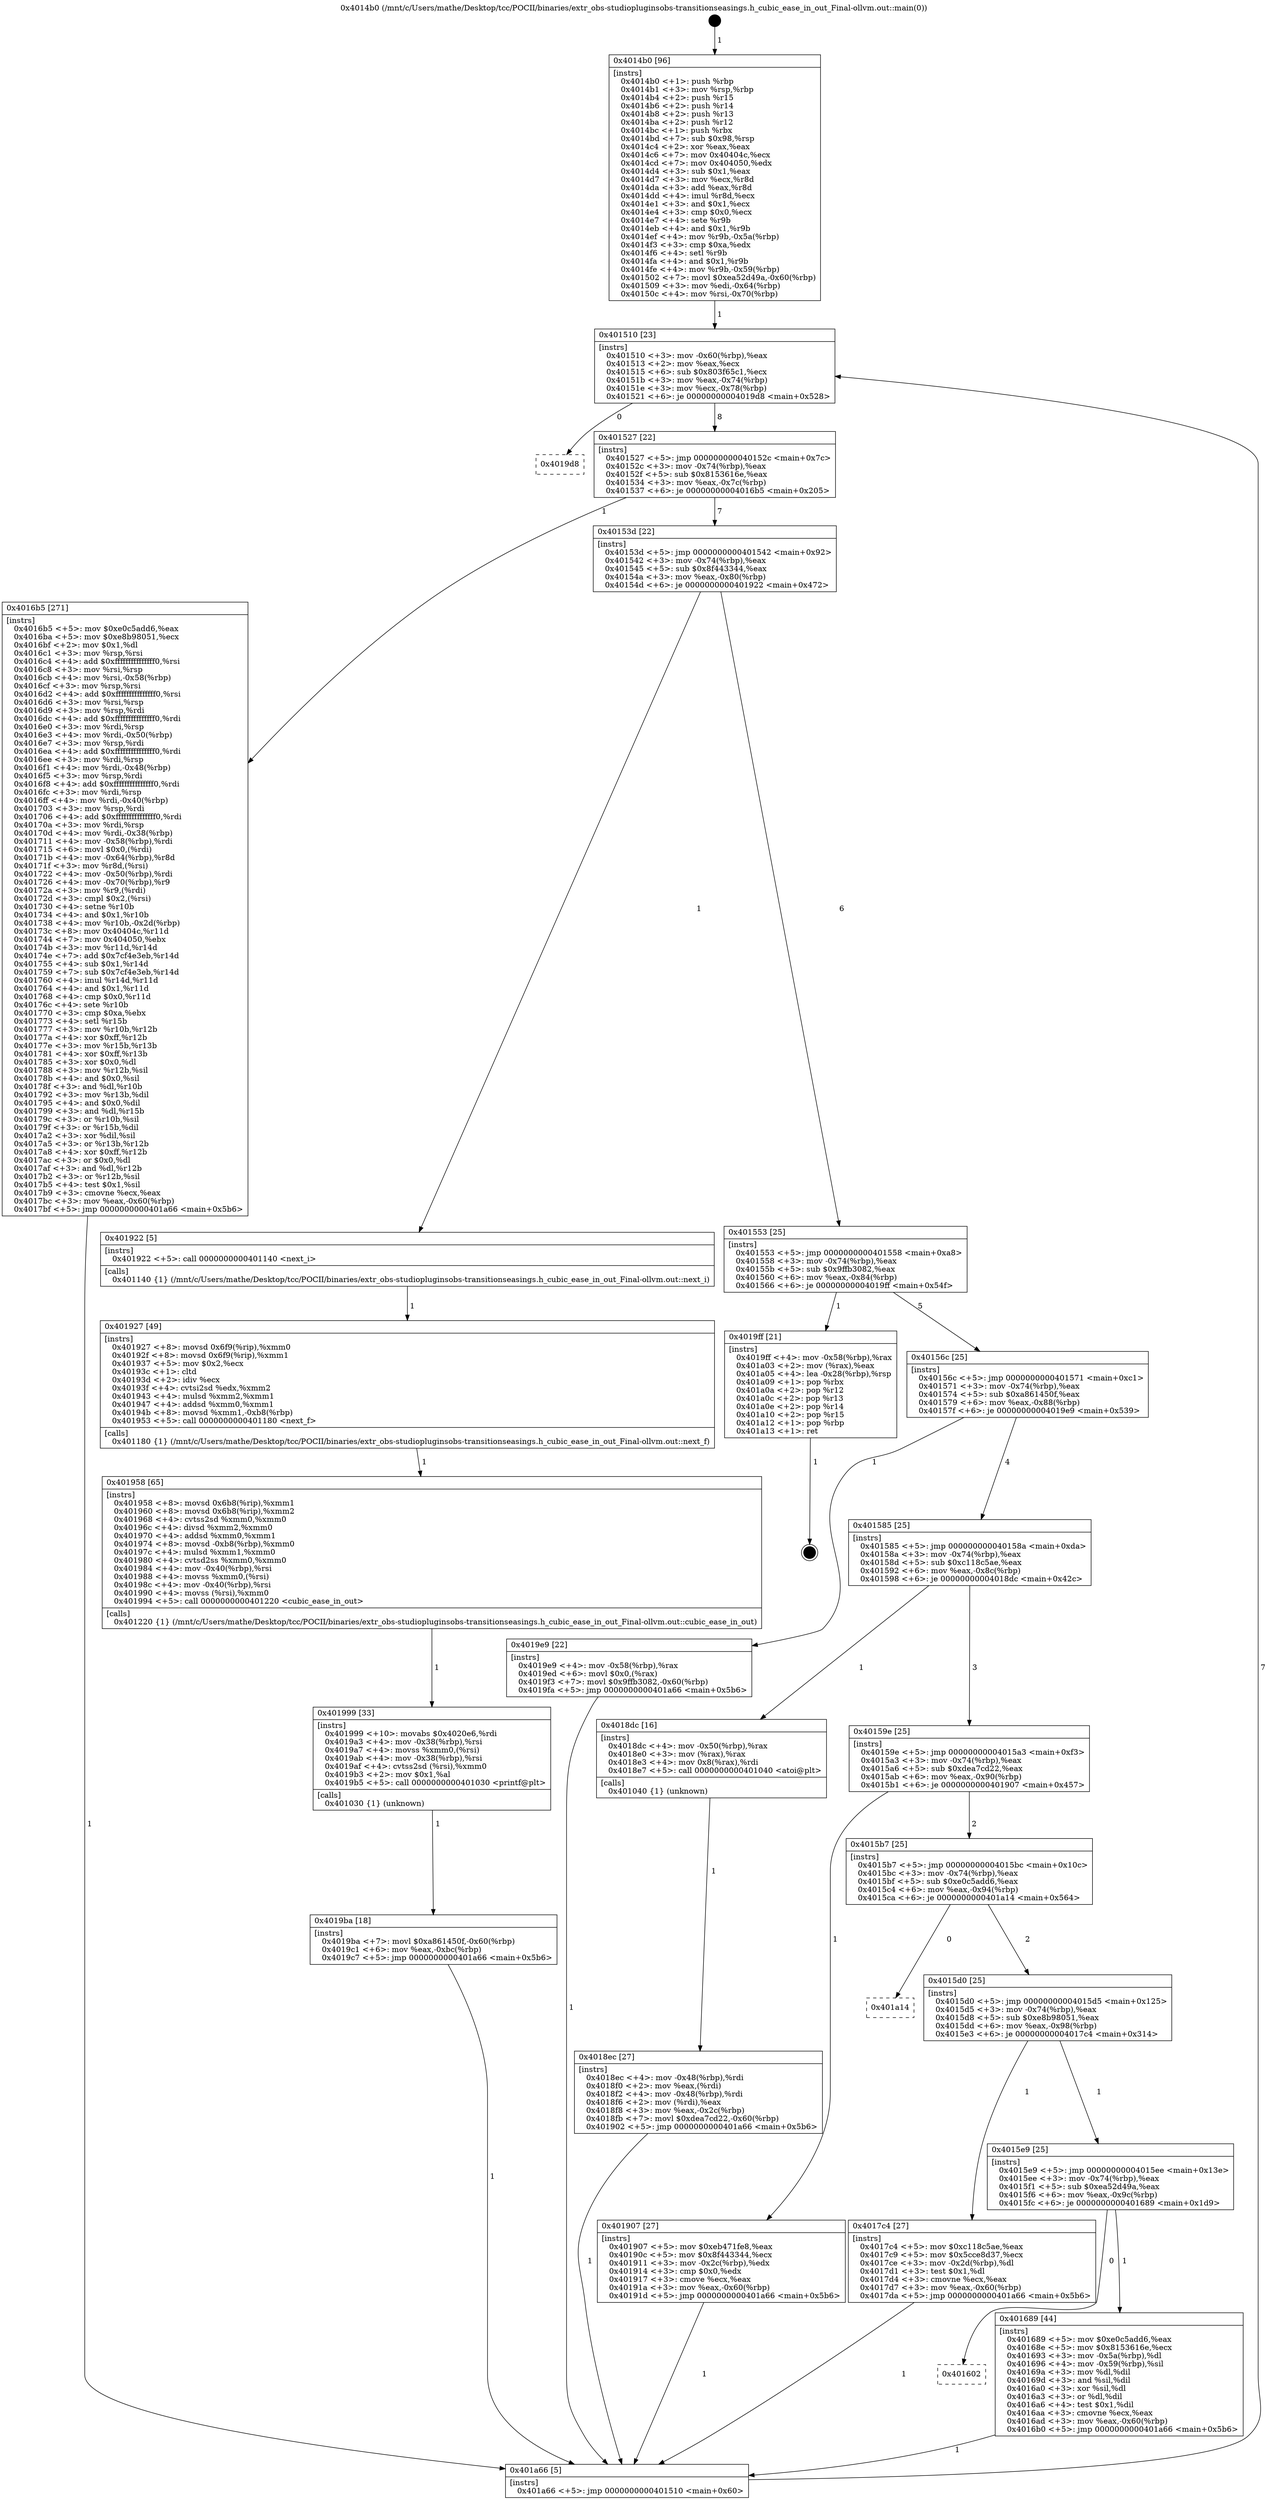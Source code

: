 digraph "0x4014b0" {
  label = "0x4014b0 (/mnt/c/Users/mathe/Desktop/tcc/POCII/binaries/extr_obs-studiopluginsobs-transitionseasings.h_cubic_ease_in_out_Final-ollvm.out::main(0))"
  labelloc = "t"
  node[shape=record]

  Entry [label="",width=0.3,height=0.3,shape=circle,fillcolor=black,style=filled]
  "0x401510" [label="{
     0x401510 [23]\l
     | [instrs]\l
     &nbsp;&nbsp;0x401510 \<+3\>: mov -0x60(%rbp),%eax\l
     &nbsp;&nbsp;0x401513 \<+2\>: mov %eax,%ecx\l
     &nbsp;&nbsp;0x401515 \<+6\>: sub $0x803f65c1,%ecx\l
     &nbsp;&nbsp;0x40151b \<+3\>: mov %eax,-0x74(%rbp)\l
     &nbsp;&nbsp;0x40151e \<+3\>: mov %ecx,-0x78(%rbp)\l
     &nbsp;&nbsp;0x401521 \<+6\>: je 00000000004019d8 \<main+0x528\>\l
  }"]
  "0x4019d8" [label="{
     0x4019d8\l
  }", style=dashed]
  "0x401527" [label="{
     0x401527 [22]\l
     | [instrs]\l
     &nbsp;&nbsp;0x401527 \<+5\>: jmp 000000000040152c \<main+0x7c\>\l
     &nbsp;&nbsp;0x40152c \<+3\>: mov -0x74(%rbp),%eax\l
     &nbsp;&nbsp;0x40152f \<+5\>: sub $0x8153616e,%eax\l
     &nbsp;&nbsp;0x401534 \<+3\>: mov %eax,-0x7c(%rbp)\l
     &nbsp;&nbsp;0x401537 \<+6\>: je 00000000004016b5 \<main+0x205\>\l
  }"]
  Exit [label="",width=0.3,height=0.3,shape=circle,fillcolor=black,style=filled,peripheries=2]
  "0x4016b5" [label="{
     0x4016b5 [271]\l
     | [instrs]\l
     &nbsp;&nbsp;0x4016b5 \<+5\>: mov $0xe0c5add6,%eax\l
     &nbsp;&nbsp;0x4016ba \<+5\>: mov $0xe8b98051,%ecx\l
     &nbsp;&nbsp;0x4016bf \<+2\>: mov $0x1,%dl\l
     &nbsp;&nbsp;0x4016c1 \<+3\>: mov %rsp,%rsi\l
     &nbsp;&nbsp;0x4016c4 \<+4\>: add $0xfffffffffffffff0,%rsi\l
     &nbsp;&nbsp;0x4016c8 \<+3\>: mov %rsi,%rsp\l
     &nbsp;&nbsp;0x4016cb \<+4\>: mov %rsi,-0x58(%rbp)\l
     &nbsp;&nbsp;0x4016cf \<+3\>: mov %rsp,%rsi\l
     &nbsp;&nbsp;0x4016d2 \<+4\>: add $0xfffffffffffffff0,%rsi\l
     &nbsp;&nbsp;0x4016d6 \<+3\>: mov %rsi,%rsp\l
     &nbsp;&nbsp;0x4016d9 \<+3\>: mov %rsp,%rdi\l
     &nbsp;&nbsp;0x4016dc \<+4\>: add $0xfffffffffffffff0,%rdi\l
     &nbsp;&nbsp;0x4016e0 \<+3\>: mov %rdi,%rsp\l
     &nbsp;&nbsp;0x4016e3 \<+4\>: mov %rdi,-0x50(%rbp)\l
     &nbsp;&nbsp;0x4016e7 \<+3\>: mov %rsp,%rdi\l
     &nbsp;&nbsp;0x4016ea \<+4\>: add $0xfffffffffffffff0,%rdi\l
     &nbsp;&nbsp;0x4016ee \<+3\>: mov %rdi,%rsp\l
     &nbsp;&nbsp;0x4016f1 \<+4\>: mov %rdi,-0x48(%rbp)\l
     &nbsp;&nbsp;0x4016f5 \<+3\>: mov %rsp,%rdi\l
     &nbsp;&nbsp;0x4016f8 \<+4\>: add $0xfffffffffffffff0,%rdi\l
     &nbsp;&nbsp;0x4016fc \<+3\>: mov %rdi,%rsp\l
     &nbsp;&nbsp;0x4016ff \<+4\>: mov %rdi,-0x40(%rbp)\l
     &nbsp;&nbsp;0x401703 \<+3\>: mov %rsp,%rdi\l
     &nbsp;&nbsp;0x401706 \<+4\>: add $0xfffffffffffffff0,%rdi\l
     &nbsp;&nbsp;0x40170a \<+3\>: mov %rdi,%rsp\l
     &nbsp;&nbsp;0x40170d \<+4\>: mov %rdi,-0x38(%rbp)\l
     &nbsp;&nbsp;0x401711 \<+4\>: mov -0x58(%rbp),%rdi\l
     &nbsp;&nbsp;0x401715 \<+6\>: movl $0x0,(%rdi)\l
     &nbsp;&nbsp;0x40171b \<+4\>: mov -0x64(%rbp),%r8d\l
     &nbsp;&nbsp;0x40171f \<+3\>: mov %r8d,(%rsi)\l
     &nbsp;&nbsp;0x401722 \<+4\>: mov -0x50(%rbp),%rdi\l
     &nbsp;&nbsp;0x401726 \<+4\>: mov -0x70(%rbp),%r9\l
     &nbsp;&nbsp;0x40172a \<+3\>: mov %r9,(%rdi)\l
     &nbsp;&nbsp;0x40172d \<+3\>: cmpl $0x2,(%rsi)\l
     &nbsp;&nbsp;0x401730 \<+4\>: setne %r10b\l
     &nbsp;&nbsp;0x401734 \<+4\>: and $0x1,%r10b\l
     &nbsp;&nbsp;0x401738 \<+4\>: mov %r10b,-0x2d(%rbp)\l
     &nbsp;&nbsp;0x40173c \<+8\>: mov 0x40404c,%r11d\l
     &nbsp;&nbsp;0x401744 \<+7\>: mov 0x404050,%ebx\l
     &nbsp;&nbsp;0x40174b \<+3\>: mov %r11d,%r14d\l
     &nbsp;&nbsp;0x40174e \<+7\>: add $0x7cf4e3eb,%r14d\l
     &nbsp;&nbsp;0x401755 \<+4\>: sub $0x1,%r14d\l
     &nbsp;&nbsp;0x401759 \<+7\>: sub $0x7cf4e3eb,%r14d\l
     &nbsp;&nbsp;0x401760 \<+4\>: imul %r14d,%r11d\l
     &nbsp;&nbsp;0x401764 \<+4\>: and $0x1,%r11d\l
     &nbsp;&nbsp;0x401768 \<+4\>: cmp $0x0,%r11d\l
     &nbsp;&nbsp;0x40176c \<+4\>: sete %r10b\l
     &nbsp;&nbsp;0x401770 \<+3\>: cmp $0xa,%ebx\l
     &nbsp;&nbsp;0x401773 \<+4\>: setl %r15b\l
     &nbsp;&nbsp;0x401777 \<+3\>: mov %r10b,%r12b\l
     &nbsp;&nbsp;0x40177a \<+4\>: xor $0xff,%r12b\l
     &nbsp;&nbsp;0x40177e \<+3\>: mov %r15b,%r13b\l
     &nbsp;&nbsp;0x401781 \<+4\>: xor $0xff,%r13b\l
     &nbsp;&nbsp;0x401785 \<+3\>: xor $0x0,%dl\l
     &nbsp;&nbsp;0x401788 \<+3\>: mov %r12b,%sil\l
     &nbsp;&nbsp;0x40178b \<+4\>: and $0x0,%sil\l
     &nbsp;&nbsp;0x40178f \<+3\>: and %dl,%r10b\l
     &nbsp;&nbsp;0x401792 \<+3\>: mov %r13b,%dil\l
     &nbsp;&nbsp;0x401795 \<+4\>: and $0x0,%dil\l
     &nbsp;&nbsp;0x401799 \<+3\>: and %dl,%r15b\l
     &nbsp;&nbsp;0x40179c \<+3\>: or %r10b,%sil\l
     &nbsp;&nbsp;0x40179f \<+3\>: or %r15b,%dil\l
     &nbsp;&nbsp;0x4017a2 \<+3\>: xor %dil,%sil\l
     &nbsp;&nbsp;0x4017a5 \<+3\>: or %r13b,%r12b\l
     &nbsp;&nbsp;0x4017a8 \<+4\>: xor $0xff,%r12b\l
     &nbsp;&nbsp;0x4017ac \<+3\>: or $0x0,%dl\l
     &nbsp;&nbsp;0x4017af \<+3\>: and %dl,%r12b\l
     &nbsp;&nbsp;0x4017b2 \<+3\>: or %r12b,%sil\l
     &nbsp;&nbsp;0x4017b5 \<+4\>: test $0x1,%sil\l
     &nbsp;&nbsp;0x4017b9 \<+3\>: cmovne %ecx,%eax\l
     &nbsp;&nbsp;0x4017bc \<+3\>: mov %eax,-0x60(%rbp)\l
     &nbsp;&nbsp;0x4017bf \<+5\>: jmp 0000000000401a66 \<main+0x5b6\>\l
  }"]
  "0x40153d" [label="{
     0x40153d [22]\l
     | [instrs]\l
     &nbsp;&nbsp;0x40153d \<+5\>: jmp 0000000000401542 \<main+0x92\>\l
     &nbsp;&nbsp;0x401542 \<+3\>: mov -0x74(%rbp),%eax\l
     &nbsp;&nbsp;0x401545 \<+5\>: sub $0x8f443344,%eax\l
     &nbsp;&nbsp;0x40154a \<+3\>: mov %eax,-0x80(%rbp)\l
     &nbsp;&nbsp;0x40154d \<+6\>: je 0000000000401922 \<main+0x472\>\l
  }"]
  "0x4019ba" [label="{
     0x4019ba [18]\l
     | [instrs]\l
     &nbsp;&nbsp;0x4019ba \<+7\>: movl $0xa861450f,-0x60(%rbp)\l
     &nbsp;&nbsp;0x4019c1 \<+6\>: mov %eax,-0xbc(%rbp)\l
     &nbsp;&nbsp;0x4019c7 \<+5\>: jmp 0000000000401a66 \<main+0x5b6\>\l
  }"]
  "0x401922" [label="{
     0x401922 [5]\l
     | [instrs]\l
     &nbsp;&nbsp;0x401922 \<+5\>: call 0000000000401140 \<next_i\>\l
     | [calls]\l
     &nbsp;&nbsp;0x401140 \{1\} (/mnt/c/Users/mathe/Desktop/tcc/POCII/binaries/extr_obs-studiopluginsobs-transitionseasings.h_cubic_ease_in_out_Final-ollvm.out::next_i)\l
  }"]
  "0x401553" [label="{
     0x401553 [25]\l
     | [instrs]\l
     &nbsp;&nbsp;0x401553 \<+5\>: jmp 0000000000401558 \<main+0xa8\>\l
     &nbsp;&nbsp;0x401558 \<+3\>: mov -0x74(%rbp),%eax\l
     &nbsp;&nbsp;0x40155b \<+5\>: sub $0x9ffb3082,%eax\l
     &nbsp;&nbsp;0x401560 \<+6\>: mov %eax,-0x84(%rbp)\l
     &nbsp;&nbsp;0x401566 \<+6\>: je 00000000004019ff \<main+0x54f\>\l
  }"]
  "0x401999" [label="{
     0x401999 [33]\l
     | [instrs]\l
     &nbsp;&nbsp;0x401999 \<+10\>: movabs $0x4020e6,%rdi\l
     &nbsp;&nbsp;0x4019a3 \<+4\>: mov -0x38(%rbp),%rsi\l
     &nbsp;&nbsp;0x4019a7 \<+4\>: movss %xmm0,(%rsi)\l
     &nbsp;&nbsp;0x4019ab \<+4\>: mov -0x38(%rbp),%rsi\l
     &nbsp;&nbsp;0x4019af \<+4\>: cvtss2sd (%rsi),%xmm0\l
     &nbsp;&nbsp;0x4019b3 \<+2\>: mov $0x1,%al\l
     &nbsp;&nbsp;0x4019b5 \<+5\>: call 0000000000401030 \<printf@plt\>\l
     | [calls]\l
     &nbsp;&nbsp;0x401030 \{1\} (unknown)\l
  }"]
  "0x4019ff" [label="{
     0x4019ff [21]\l
     | [instrs]\l
     &nbsp;&nbsp;0x4019ff \<+4\>: mov -0x58(%rbp),%rax\l
     &nbsp;&nbsp;0x401a03 \<+2\>: mov (%rax),%eax\l
     &nbsp;&nbsp;0x401a05 \<+4\>: lea -0x28(%rbp),%rsp\l
     &nbsp;&nbsp;0x401a09 \<+1\>: pop %rbx\l
     &nbsp;&nbsp;0x401a0a \<+2\>: pop %r12\l
     &nbsp;&nbsp;0x401a0c \<+2\>: pop %r13\l
     &nbsp;&nbsp;0x401a0e \<+2\>: pop %r14\l
     &nbsp;&nbsp;0x401a10 \<+2\>: pop %r15\l
     &nbsp;&nbsp;0x401a12 \<+1\>: pop %rbp\l
     &nbsp;&nbsp;0x401a13 \<+1\>: ret\l
  }"]
  "0x40156c" [label="{
     0x40156c [25]\l
     | [instrs]\l
     &nbsp;&nbsp;0x40156c \<+5\>: jmp 0000000000401571 \<main+0xc1\>\l
     &nbsp;&nbsp;0x401571 \<+3\>: mov -0x74(%rbp),%eax\l
     &nbsp;&nbsp;0x401574 \<+5\>: sub $0xa861450f,%eax\l
     &nbsp;&nbsp;0x401579 \<+6\>: mov %eax,-0x88(%rbp)\l
     &nbsp;&nbsp;0x40157f \<+6\>: je 00000000004019e9 \<main+0x539\>\l
  }"]
  "0x401958" [label="{
     0x401958 [65]\l
     | [instrs]\l
     &nbsp;&nbsp;0x401958 \<+8\>: movsd 0x6b8(%rip),%xmm1\l
     &nbsp;&nbsp;0x401960 \<+8\>: movsd 0x6b8(%rip),%xmm2\l
     &nbsp;&nbsp;0x401968 \<+4\>: cvtss2sd %xmm0,%xmm0\l
     &nbsp;&nbsp;0x40196c \<+4\>: divsd %xmm2,%xmm0\l
     &nbsp;&nbsp;0x401970 \<+4\>: addsd %xmm0,%xmm1\l
     &nbsp;&nbsp;0x401974 \<+8\>: movsd -0xb8(%rbp),%xmm0\l
     &nbsp;&nbsp;0x40197c \<+4\>: mulsd %xmm1,%xmm0\l
     &nbsp;&nbsp;0x401980 \<+4\>: cvtsd2ss %xmm0,%xmm0\l
     &nbsp;&nbsp;0x401984 \<+4\>: mov -0x40(%rbp),%rsi\l
     &nbsp;&nbsp;0x401988 \<+4\>: movss %xmm0,(%rsi)\l
     &nbsp;&nbsp;0x40198c \<+4\>: mov -0x40(%rbp),%rsi\l
     &nbsp;&nbsp;0x401990 \<+4\>: movss (%rsi),%xmm0\l
     &nbsp;&nbsp;0x401994 \<+5\>: call 0000000000401220 \<cubic_ease_in_out\>\l
     | [calls]\l
     &nbsp;&nbsp;0x401220 \{1\} (/mnt/c/Users/mathe/Desktop/tcc/POCII/binaries/extr_obs-studiopluginsobs-transitionseasings.h_cubic_ease_in_out_Final-ollvm.out::cubic_ease_in_out)\l
  }"]
  "0x4019e9" [label="{
     0x4019e9 [22]\l
     | [instrs]\l
     &nbsp;&nbsp;0x4019e9 \<+4\>: mov -0x58(%rbp),%rax\l
     &nbsp;&nbsp;0x4019ed \<+6\>: movl $0x0,(%rax)\l
     &nbsp;&nbsp;0x4019f3 \<+7\>: movl $0x9ffb3082,-0x60(%rbp)\l
     &nbsp;&nbsp;0x4019fa \<+5\>: jmp 0000000000401a66 \<main+0x5b6\>\l
  }"]
  "0x401585" [label="{
     0x401585 [25]\l
     | [instrs]\l
     &nbsp;&nbsp;0x401585 \<+5\>: jmp 000000000040158a \<main+0xda\>\l
     &nbsp;&nbsp;0x40158a \<+3\>: mov -0x74(%rbp),%eax\l
     &nbsp;&nbsp;0x40158d \<+5\>: sub $0xc118c5ae,%eax\l
     &nbsp;&nbsp;0x401592 \<+6\>: mov %eax,-0x8c(%rbp)\l
     &nbsp;&nbsp;0x401598 \<+6\>: je 00000000004018dc \<main+0x42c\>\l
  }"]
  "0x401927" [label="{
     0x401927 [49]\l
     | [instrs]\l
     &nbsp;&nbsp;0x401927 \<+8\>: movsd 0x6f9(%rip),%xmm0\l
     &nbsp;&nbsp;0x40192f \<+8\>: movsd 0x6f9(%rip),%xmm1\l
     &nbsp;&nbsp;0x401937 \<+5\>: mov $0x2,%ecx\l
     &nbsp;&nbsp;0x40193c \<+1\>: cltd\l
     &nbsp;&nbsp;0x40193d \<+2\>: idiv %ecx\l
     &nbsp;&nbsp;0x40193f \<+4\>: cvtsi2sd %edx,%xmm2\l
     &nbsp;&nbsp;0x401943 \<+4\>: mulsd %xmm2,%xmm1\l
     &nbsp;&nbsp;0x401947 \<+4\>: addsd %xmm0,%xmm1\l
     &nbsp;&nbsp;0x40194b \<+8\>: movsd %xmm1,-0xb8(%rbp)\l
     &nbsp;&nbsp;0x401953 \<+5\>: call 0000000000401180 \<next_f\>\l
     | [calls]\l
     &nbsp;&nbsp;0x401180 \{1\} (/mnt/c/Users/mathe/Desktop/tcc/POCII/binaries/extr_obs-studiopluginsobs-transitionseasings.h_cubic_ease_in_out_Final-ollvm.out::next_f)\l
  }"]
  "0x4018dc" [label="{
     0x4018dc [16]\l
     | [instrs]\l
     &nbsp;&nbsp;0x4018dc \<+4\>: mov -0x50(%rbp),%rax\l
     &nbsp;&nbsp;0x4018e0 \<+3\>: mov (%rax),%rax\l
     &nbsp;&nbsp;0x4018e3 \<+4\>: mov 0x8(%rax),%rdi\l
     &nbsp;&nbsp;0x4018e7 \<+5\>: call 0000000000401040 \<atoi@plt\>\l
     | [calls]\l
     &nbsp;&nbsp;0x401040 \{1\} (unknown)\l
  }"]
  "0x40159e" [label="{
     0x40159e [25]\l
     | [instrs]\l
     &nbsp;&nbsp;0x40159e \<+5\>: jmp 00000000004015a3 \<main+0xf3\>\l
     &nbsp;&nbsp;0x4015a3 \<+3\>: mov -0x74(%rbp),%eax\l
     &nbsp;&nbsp;0x4015a6 \<+5\>: sub $0xdea7cd22,%eax\l
     &nbsp;&nbsp;0x4015ab \<+6\>: mov %eax,-0x90(%rbp)\l
     &nbsp;&nbsp;0x4015b1 \<+6\>: je 0000000000401907 \<main+0x457\>\l
  }"]
  "0x4018ec" [label="{
     0x4018ec [27]\l
     | [instrs]\l
     &nbsp;&nbsp;0x4018ec \<+4\>: mov -0x48(%rbp),%rdi\l
     &nbsp;&nbsp;0x4018f0 \<+2\>: mov %eax,(%rdi)\l
     &nbsp;&nbsp;0x4018f2 \<+4\>: mov -0x48(%rbp),%rdi\l
     &nbsp;&nbsp;0x4018f6 \<+2\>: mov (%rdi),%eax\l
     &nbsp;&nbsp;0x4018f8 \<+3\>: mov %eax,-0x2c(%rbp)\l
     &nbsp;&nbsp;0x4018fb \<+7\>: movl $0xdea7cd22,-0x60(%rbp)\l
     &nbsp;&nbsp;0x401902 \<+5\>: jmp 0000000000401a66 \<main+0x5b6\>\l
  }"]
  "0x401907" [label="{
     0x401907 [27]\l
     | [instrs]\l
     &nbsp;&nbsp;0x401907 \<+5\>: mov $0xeb471fe8,%eax\l
     &nbsp;&nbsp;0x40190c \<+5\>: mov $0x8f443344,%ecx\l
     &nbsp;&nbsp;0x401911 \<+3\>: mov -0x2c(%rbp),%edx\l
     &nbsp;&nbsp;0x401914 \<+3\>: cmp $0x0,%edx\l
     &nbsp;&nbsp;0x401917 \<+3\>: cmove %ecx,%eax\l
     &nbsp;&nbsp;0x40191a \<+3\>: mov %eax,-0x60(%rbp)\l
     &nbsp;&nbsp;0x40191d \<+5\>: jmp 0000000000401a66 \<main+0x5b6\>\l
  }"]
  "0x4015b7" [label="{
     0x4015b7 [25]\l
     | [instrs]\l
     &nbsp;&nbsp;0x4015b7 \<+5\>: jmp 00000000004015bc \<main+0x10c\>\l
     &nbsp;&nbsp;0x4015bc \<+3\>: mov -0x74(%rbp),%eax\l
     &nbsp;&nbsp;0x4015bf \<+5\>: sub $0xe0c5add6,%eax\l
     &nbsp;&nbsp;0x4015c4 \<+6\>: mov %eax,-0x94(%rbp)\l
     &nbsp;&nbsp;0x4015ca \<+6\>: je 0000000000401a14 \<main+0x564\>\l
  }"]
  "0x4014b0" [label="{
     0x4014b0 [96]\l
     | [instrs]\l
     &nbsp;&nbsp;0x4014b0 \<+1\>: push %rbp\l
     &nbsp;&nbsp;0x4014b1 \<+3\>: mov %rsp,%rbp\l
     &nbsp;&nbsp;0x4014b4 \<+2\>: push %r15\l
     &nbsp;&nbsp;0x4014b6 \<+2\>: push %r14\l
     &nbsp;&nbsp;0x4014b8 \<+2\>: push %r13\l
     &nbsp;&nbsp;0x4014ba \<+2\>: push %r12\l
     &nbsp;&nbsp;0x4014bc \<+1\>: push %rbx\l
     &nbsp;&nbsp;0x4014bd \<+7\>: sub $0x98,%rsp\l
     &nbsp;&nbsp;0x4014c4 \<+2\>: xor %eax,%eax\l
     &nbsp;&nbsp;0x4014c6 \<+7\>: mov 0x40404c,%ecx\l
     &nbsp;&nbsp;0x4014cd \<+7\>: mov 0x404050,%edx\l
     &nbsp;&nbsp;0x4014d4 \<+3\>: sub $0x1,%eax\l
     &nbsp;&nbsp;0x4014d7 \<+3\>: mov %ecx,%r8d\l
     &nbsp;&nbsp;0x4014da \<+3\>: add %eax,%r8d\l
     &nbsp;&nbsp;0x4014dd \<+4\>: imul %r8d,%ecx\l
     &nbsp;&nbsp;0x4014e1 \<+3\>: and $0x1,%ecx\l
     &nbsp;&nbsp;0x4014e4 \<+3\>: cmp $0x0,%ecx\l
     &nbsp;&nbsp;0x4014e7 \<+4\>: sete %r9b\l
     &nbsp;&nbsp;0x4014eb \<+4\>: and $0x1,%r9b\l
     &nbsp;&nbsp;0x4014ef \<+4\>: mov %r9b,-0x5a(%rbp)\l
     &nbsp;&nbsp;0x4014f3 \<+3\>: cmp $0xa,%edx\l
     &nbsp;&nbsp;0x4014f6 \<+4\>: setl %r9b\l
     &nbsp;&nbsp;0x4014fa \<+4\>: and $0x1,%r9b\l
     &nbsp;&nbsp;0x4014fe \<+4\>: mov %r9b,-0x59(%rbp)\l
     &nbsp;&nbsp;0x401502 \<+7\>: movl $0xea52d49a,-0x60(%rbp)\l
     &nbsp;&nbsp;0x401509 \<+3\>: mov %edi,-0x64(%rbp)\l
     &nbsp;&nbsp;0x40150c \<+4\>: mov %rsi,-0x70(%rbp)\l
  }"]
  "0x401a14" [label="{
     0x401a14\l
  }", style=dashed]
  "0x4015d0" [label="{
     0x4015d0 [25]\l
     | [instrs]\l
     &nbsp;&nbsp;0x4015d0 \<+5\>: jmp 00000000004015d5 \<main+0x125\>\l
     &nbsp;&nbsp;0x4015d5 \<+3\>: mov -0x74(%rbp),%eax\l
     &nbsp;&nbsp;0x4015d8 \<+5\>: sub $0xe8b98051,%eax\l
     &nbsp;&nbsp;0x4015dd \<+6\>: mov %eax,-0x98(%rbp)\l
     &nbsp;&nbsp;0x4015e3 \<+6\>: je 00000000004017c4 \<main+0x314\>\l
  }"]
  "0x401a66" [label="{
     0x401a66 [5]\l
     | [instrs]\l
     &nbsp;&nbsp;0x401a66 \<+5\>: jmp 0000000000401510 \<main+0x60\>\l
  }"]
  "0x4017c4" [label="{
     0x4017c4 [27]\l
     | [instrs]\l
     &nbsp;&nbsp;0x4017c4 \<+5\>: mov $0xc118c5ae,%eax\l
     &nbsp;&nbsp;0x4017c9 \<+5\>: mov $0x5cce8d37,%ecx\l
     &nbsp;&nbsp;0x4017ce \<+3\>: mov -0x2d(%rbp),%dl\l
     &nbsp;&nbsp;0x4017d1 \<+3\>: test $0x1,%dl\l
     &nbsp;&nbsp;0x4017d4 \<+3\>: cmovne %ecx,%eax\l
     &nbsp;&nbsp;0x4017d7 \<+3\>: mov %eax,-0x60(%rbp)\l
     &nbsp;&nbsp;0x4017da \<+5\>: jmp 0000000000401a66 \<main+0x5b6\>\l
  }"]
  "0x4015e9" [label="{
     0x4015e9 [25]\l
     | [instrs]\l
     &nbsp;&nbsp;0x4015e9 \<+5\>: jmp 00000000004015ee \<main+0x13e\>\l
     &nbsp;&nbsp;0x4015ee \<+3\>: mov -0x74(%rbp),%eax\l
     &nbsp;&nbsp;0x4015f1 \<+5\>: sub $0xea52d49a,%eax\l
     &nbsp;&nbsp;0x4015f6 \<+6\>: mov %eax,-0x9c(%rbp)\l
     &nbsp;&nbsp;0x4015fc \<+6\>: je 0000000000401689 \<main+0x1d9\>\l
  }"]
  "0x401602" [label="{
     0x401602\l
  }", style=dashed]
  "0x401689" [label="{
     0x401689 [44]\l
     | [instrs]\l
     &nbsp;&nbsp;0x401689 \<+5\>: mov $0xe0c5add6,%eax\l
     &nbsp;&nbsp;0x40168e \<+5\>: mov $0x8153616e,%ecx\l
     &nbsp;&nbsp;0x401693 \<+3\>: mov -0x5a(%rbp),%dl\l
     &nbsp;&nbsp;0x401696 \<+4\>: mov -0x59(%rbp),%sil\l
     &nbsp;&nbsp;0x40169a \<+3\>: mov %dl,%dil\l
     &nbsp;&nbsp;0x40169d \<+3\>: and %sil,%dil\l
     &nbsp;&nbsp;0x4016a0 \<+3\>: xor %sil,%dl\l
     &nbsp;&nbsp;0x4016a3 \<+3\>: or %dl,%dil\l
     &nbsp;&nbsp;0x4016a6 \<+4\>: test $0x1,%dil\l
     &nbsp;&nbsp;0x4016aa \<+3\>: cmovne %ecx,%eax\l
     &nbsp;&nbsp;0x4016ad \<+3\>: mov %eax,-0x60(%rbp)\l
     &nbsp;&nbsp;0x4016b0 \<+5\>: jmp 0000000000401a66 \<main+0x5b6\>\l
  }"]
  Entry -> "0x4014b0" [label=" 1"]
  "0x401510" -> "0x4019d8" [label=" 0"]
  "0x401510" -> "0x401527" [label=" 8"]
  "0x4019ff" -> Exit [label=" 1"]
  "0x401527" -> "0x4016b5" [label=" 1"]
  "0x401527" -> "0x40153d" [label=" 7"]
  "0x4019e9" -> "0x401a66" [label=" 1"]
  "0x40153d" -> "0x401922" [label=" 1"]
  "0x40153d" -> "0x401553" [label=" 6"]
  "0x4019ba" -> "0x401a66" [label=" 1"]
  "0x401553" -> "0x4019ff" [label=" 1"]
  "0x401553" -> "0x40156c" [label=" 5"]
  "0x401999" -> "0x4019ba" [label=" 1"]
  "0x40156c" -> "0x4019e9" [label=" 1"]
  "0x40156c" -> "0x401585" [label=" 4"]
  "0x401958" -> "0x401999" [label=" 1"]
  "0x401585" -> "0x4018dc" [label=" 1"]
  "0x401585" -> "0x40159e" [label=" 3"]
  "0x401927" -> "0x401958" [label=" 1"]
  "0x40159e" -> "0x401907" [label=" 1"]
  "0x40159e" -> "0x4015b7" [label=" 2"]
  "0x401922" -> "0x401927" [label=" 1"]
  "0x4015b7" -> "0x401a14" [label=" 0"]
  "0x4015b7" -> "0x4015d0" [label=" 2"]
  "0x4018ec" -> "0x401a66" [label=" 1"]
  "0x4015d0" -> "0x4017c4" [label=" 1"]
  "0x4015d0" -> "0x4015e9" [label=" 1"]
  "0x4018dc" -> "0x4018ec" [label=" 1"]
  "0x4015e9" -> "0x401689" [label=" 1"]
  "0x4015e9" -> "0x401602" [label=" 0"]
  "0x401689" -> "0x401a66" [label=" 1"]
  "0x4014b0" -> "0x401510" [label=" 1"]
  "0x401a66" -> "0x401510" [label=" 7"]
  "0x401907" -> "0x401a66" [label=" 1"]
  "0x4016b5" -> "0x401a66" [label=" 1"]
  "0x4017c4" -> "0x401a66" [label=" 1"]
}
